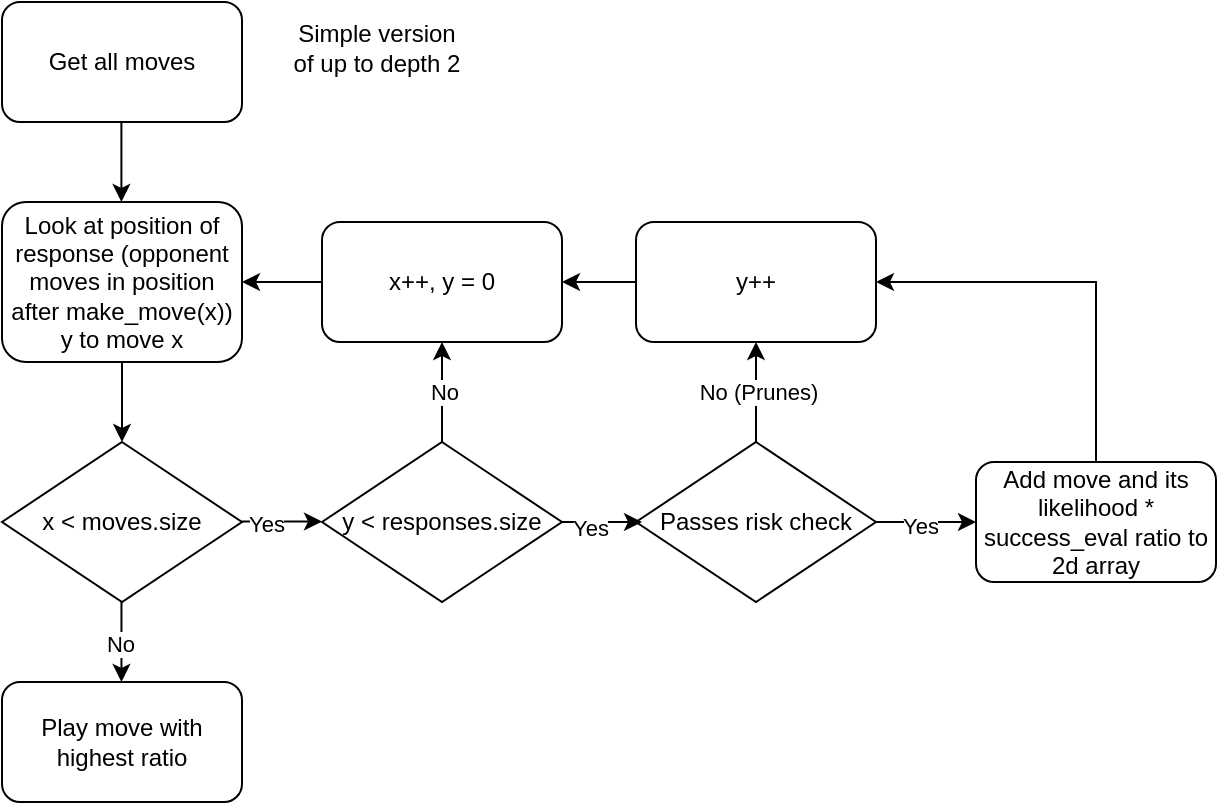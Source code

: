 <mxfile version="24.7.17">
  <diagram name="Page-1" id="fGPEPZNpmN11wBwfVusz">
    <mxGraphModel dx="1288" dy="574" grid="1" gridSize="10" guides="1" tooltips="1" connect="1" arrows="1" fold="1" page="1" pageScale="1" pageWidth="827" pageHeight="4000" math="0" shadow="0">
      <root>
        <mxCell id="0" />
        <mxCell id="1" parent="0" />
        <mxCell id="IdnM9gt_aUwU3yYyP-xo-1" value="Look at position of response (opponent moves in position after make_move(x)) y to move x" style="rounded=1;whiteSpace=wrap;html=1;" parent="1" vertex="1">
          <mxGeometry x="273" y="120" width="120" height="80" as="geometry" />
        </mxCell>
        <mxCell id="IdnM9gt_aUwU3yYyP-xo-2" value="" style="endArrow=classic;html=1;rounded=0;exitX=0.5;exitY=1;exitDx=0;exitDy=0;entryX=0.5;entryY=0;entryDx=0;entryDy=0;" parent="1" source="IdnM9gt_aUwU3yYyP-xo-1" edge="1" target="v5ZTS_0GqzNmdO7vRvHx-14">
          <mxGeometry width="50" height="50" relative="1" as="geometry">
            <mxPoint x="303" y="230" as="sourcePoint" />
            <mxPoint x="333" y="220" as="targetPoint" />
          </mxGeometry>
        </mxCell>
        <mxCell id="mip7SkkwHUlIPyozDTx4-1" value="" style="endArrow=classic;html=1;rounded=0;exitX=0.5;exitY=1;exitDx=0;exitDy=0;entryX=0.5;entryY=0;entryDx=0;entryDy=0;" parent="1" edge="1">
          <mxGeometry width="50" height="50" relative="1" as="geometry">
            <mxPoint x="332.7" y="80" as="sourcePoint" />
            <mxPoint x="332.7" y="120" as="targetPoint" />
          </mxGeometry>
        </mxCell>
        <mxCell id="mip7SkkwHUlIPyozDTx4-2" value="Get all moves" style="rounded=1;whiteSpace=wrap;html=1;" parent="1" vertex="1">
          <mxGeometry x="273" y="20" width="120" height="60" as="geometry" />
        </mxCell>
        <mxCell id="v5ZTS_0GqzNmdO7vRvHx-14" value="x &amp;lt; moves.size" style="rhombus;whiteSpace=wrap;html=1;" parent="1" vertex="1">
          <mxGeometry x="273" y="240" width="120" height="80" as="geometry" />
        </mxCell>
        <mxCell id="v5ZTS_0GqzNmdO7vRvHx-15" value="" style="endArrow=classic;html=1;rounded=0;exitX=0.5;exitY=1;exitDx=0;exitDy=0;entryX=0.5;entryY=0;entryDx=0;entryDy=0;" parent="1" edge="1">
          <mxGeometry width="50" height="50" relative="1" as="geometry">
            <mxPoint x="332.73" y="320" as="sourcePoint" />
            <mxPoint x="332.73" y="360" as="targetPoint" />
          </mxGeometry>
        </mxCell>
        <mxCell id="v5ZTS_0GqzNmdO7vRvHx-16" value="No" style="edgeLabel;html=1;align=center;verticalAlign=middle;resizable=0;points=[];" parent="v5ZTS_0GqzNmdO7vRvHx-15" vertex="1" connectable="0">
          <mxGeometry x="0.015" y="-1" relative="1" as="geometry">
            <mxPoint as="offset" />
          </mxGeometry>
        </mxCell>
        <mxCell id="v5ZTS_0GqzNmdO7vRvHx-21" value="" style="endArrow=classic;html=1;rounded=0;" parent="1" edge="1">
          <mxGeometry width="50" height="50" relative="1" as="geometry">
            <mxPoint x="393" y="279.75" as="sourcePoint" />
            <mxPoint x="433" y="279.75" as="targetPoint" />
          </mxGeometry>
        </mxCell>
        <mxCell id="v5ZTS_0GqzNmdO7vRvHx-22" value="Yes" style="edgeLabel;html=1;align=center;verticalAlign=middle;resizable=0;points=[];" parent="v5ZTS_0GqzNmdO7vRvHx-21" vertex="1" connectable="0">
          <mxGeometry x="-0.402" y="-1" relative="1" as="geometry">
            <mxPoint as="offset" />
          </mxGeometry>
        </mxCell>
        <mxCell id="v5ZTS_0GqzNmdO7vRvHx-24" value="Passes risk check" style="rhombus;whiteSpace=wrap;html=1;" parent="1" vertex="1">
          <mxGeometry x="590" y="240" width="120" height="80" as="geometry" />
        </mxCell>
        <mxCell id="v5ZTS_0GqzNmdO7vRvHx-25" value="" style="endArrow=classic;html=1;rounded=0;" parent="1" edge="1">
          <mxGeometry width="50" height="50" relative="1" as="geometry">
            <mxPoint x="553" y="280.0" as="sourcePoint" />
            <mxPoint x="593" y="280.0" as="targetPoint" />
          </mxGeometry>
        </mxCell>
        <mxCell id="NgyidiC4HyY64g60j3rl-4" value="Yes" style="edgeLabel;html=1;align=center;verticalAlign=middle;resizable=0;points=[];" vertex="1" connectable="0" parent="v5ZTS_0GqzNmdO7vRvHx-25">
          <mxGeometry x="-0.295" y="-3" relative="1" as="geometry">
            <mxPoint as="offset" />
          </mxGeometry>
        </mxCell>
        <mxCell id="v5ZTS_0GqzNmdO7vRvHx-27" value="Add move and its likelihood * success_eval ratio to 2d array" style="rounded=1;whiteSpace=wrap;html=1;" parent="1" vertex="1">
          <mxGeometry x="760" y="250" width="120" height="60" as="geometry" />
        </mxCell>
        <mxCell id="v5ZTS_0GqzNmdO7vRvHx-30" value="x++, y = 0" style="rounded=1;whiteSpace=wrap;html=1;" parent="1" vertex="1">
          <mxGeometry x="433" y="130" width="120" height="60" as="geometry" />
        </mxCell>
        <mxCell id="v5ZTS_0GqzNmdO7vRvHx-31" value="" style="endArrow=classic;html=1;rounded=0;exitX=0;exitY=0.5;exitDx=0;exitDy=0;entryX=1;entryY=0.5;entryDx=0;entryDy=0;" parent="1" source="v5ZTS_0GqzNmdO7vRvHx-30" target="IdnM9gt_aUwU3yYyP-xo-1" edge="1">
          <mxGeometry width="50" height="50" relative="1" as="geometry">
            <mxPoint x="570" y="240" as="sourcePoint" />
            <mxPoint x="620" y="190" as="targetPoint" />
          </mxGeometry>
        </mxCell>
        <mxCell id="v5ZTS_0GqzNmdO7vRvHx-32" value="" style="endArrow=classic;html=1;rounded=0;exitX=0.5;exitY=0;exitDx=0;exitDy=0;entryX=0.5;entryY=1;entryDx=0;entryDy=0;" parent="1" source="v5ZTS_0GqzNmdO7vRvHx-24" target="NgyidiC4HyY64g60j3rl-7" edge="1">
          <mxGeometry width="50" height="50" relative="1" as="geometry">
            <mxPoint x="527" y="180" as="sourcePoint" />
            <mxPoint x="650" y="210" as="targetPoint" />
          </mxGeometry>
        </mxCell>
        <mxCell id="v5ZTS_0GqzNmdO7vRvHx-33" value="No (Prunes)" style="edgeLabel;html=1;align=center;verticalAlign=middle;resizable=0;points=[];" parent="v5ZTS_0GqzNmdO7vRvHx-32" vertex="1" connectable="0">
          <mxGeometry x="0.015" y="-1" relative="1" as="geometry">
            <mxPoint as="offset" />
          </mxGeometry>
        </mxCell>
        <mxCell id="v5ZTS_0GqzNmdO7vRvHx-36" value="Play move with highest ratio" style="rounded=1;whiteSpace=wrap;html=1;" parent="1" vertex="1">
          <mxGeometry x="273" y="360" width="120" height="60" as="geometry" />
        </mxCell>
        <mxCell id="v5ZTS_0GqzNmdO7vRvHx-37" value="Simple version&lt;div&gt;of up to depth 2&lt;/div&gt;" style="text;html=1;align=center;verticalAlign=middle;resizable=0;points=[];autosize=1;strokeColor=none;fillColor=none;" parent="1" vertex="1">
          <mxGeometry x="405" y="23" width="110" height="40" as="geometry" />
        </mxCell>
        <mxCell id="NgyidiC4HyY64g60j3rl-1" value="y &amp;lt; responses.size" style="rhombus;whiteSpace=wrap;html=1;" vertex="1" parent="1">
          <mxGeometry x="433" y="240" width="120" height="80" as="geometry" />
        </mxCell>
        <mxCell id="NgyidiC4HyY64g60j3rl-2" value="" style="endArrow=classic;html=1;rounded=0;entryX=0.5;entryY=1;entryDx=0;entryDy=0;" edge="1" parent="1" source="NgyidiC4HyY64g60j3rl-1" target="v5ZTS_0GqzNmdO7vRvHx-30">
          <mxGeometry width="50" height="50" relative="1" as="geometry">
            <mxPoint x="610" y="260" as="sourcePoint" />
            <mxPoint x="660" y="210" as="targetPoint" />
          </mxGeometry>
        </mxCell>
        <mxCell id="NgyidiC4HyY64g60j3rl-3" value="No" style="edgeLabel;html=1;align=center;verticalAlign=middle;resizable=0;points=[];" vertex="1" connectable="0" parent="NgyidiC4HyY64g60j3rl-2">
          <mxGeometry x="0.005" y="-1" relative="1" as="geometry">
            <mxPoint as="offset" />
          </mxGeometry>
        </mxCell>
        <mxCell id="NgyidiC4HyY64g60j3rl-5" value="" style="edgeStyle=none;orthogonalLoop=1;jettySize=auto;html=1;rounded=0;exitX=1;exitY=0.5;exitDx=0;exitDy=0;entryX=0;entryY=0.5;entryDx=0;entryDy=0;" edge="1" parent="1" source="v5ZTS_0GqzNmdO7vRvHx-24" target="v5ZTS_0GqzNmdO7vRvHx-27">
          <mxGeometry width="100" relative="1" as="geometry">
            <mxPoint x="660" y="340" as="sourcePoint" />
            <mxPoint x="760" y="340" as="targetPoint" />
            <Array as="points" />
          </mxGeometry>
        </mxCell>
        <mxCell id="NgyidiC4HyY64g60j3rl-6" value="Yes" style="edgeLabel;html=1;align=center;verticalAlign=middle;resizable=0;points=[];" vertex="1" connectable="0" parent="NgyidiC4HyY64g60j3rl-5">
          <mxGeometry x="-0.136" y="-2" relative="1" as="geometry">
            <mxPoint as="offset" />
          </mxGeometry>
        </mxCell>
        <mxCell id="NgyidiC4HyY64g60j3rl-7" value="y++" style="rounded=1;whiteSpace=wrap;html=1;" vertex="1" parent="1">
          <mxGeometry x="590" y="130" width="120" height="60" as="geometry" />
        </mxCell>
        <mxCell id="NgyidiC4HyY64g60j3rl-9" value="" style="endArrow=classic;html=1;rounded=0;entryX=1;entryY=0.5;entryDx=0;entryDy=0;exitX=0.5;exitY=0;exitDx=0;exitDy=0;" edge="1" parent="1" source="v5ZTS_0GqzNmdO7vRvHx-27" target="NgyidiC4HyY64g60j3rl-7">
          <mxGeometry width="50" height="50" relative="1" as="geometry">
            <mxPoint x="720" y="250" as="sourcePoint" />
            <mxPoint x="770" y="200" as="targetPoint" />
            <Array as="points">
              <mxPoint x="820" y="160" />
            </Array>
          </mxGeometry>
        </mxCell>
        <mxCell id="NgyidiC4HyY64g60j3rl-10" value="" style="endArrow=classic;html=1;rounded=0;exitX=0;exitY=0.5;exitDx=0;exitDy=0;entryX=1;entryY=0.5;entryDx=0;entryDy=0;" edge="1" parent="1" source="NgyidiC4HyY64g60j3rl-7" target="v5ZTS_0GqzNmdO7vRvHx-30">
          <mxGeometry width="50" height="50" relative="1" as="geometry">
            <mxPoint x="600" y="300" as="sourcePoint" />
            <mxPoint x="650" y="250" as="targetPoint" />
          </mxGeometry>
        </mxCell>
      </root>
    </mxGraphModel>
  </diagram>
</mxfile>
